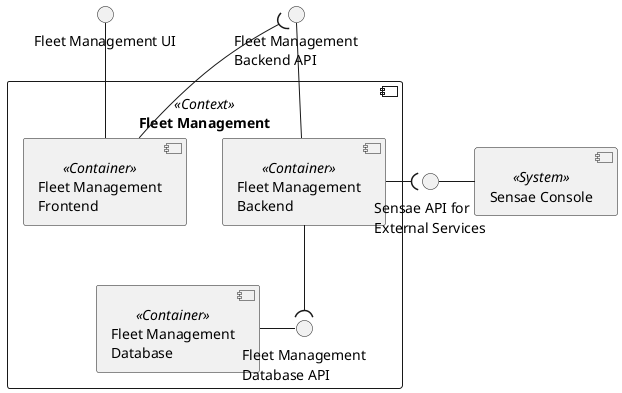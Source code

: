 @startuml fleet-management-context

interface "Fleet Management UI" as FRONT_API
interface "Fleet Management\nBackend API" as BACK_API

component "Fleet Management" <<Context>> {
    component "Fleet Management\nBackend" <<Container>> as BACK
    component "Fleet Management\nFrontend" <<Container>> as FRONT
    component "Fleet Management\nDatabase" <<Container>> as DB

    interface "Fleet Management\nDatabase API" as DB_API

    DB - DB_API
    FRONT_API -- FRONT
    BACK_API -- BACK
    BACK --( DB_API
    FRONT --( BACK_API

}

component "Sensae Console" <<System>> as MB
interface "Sensae API for\nExternal Services" as MB_API

MB_API - MB

BACK -( MB_API

@enduml
